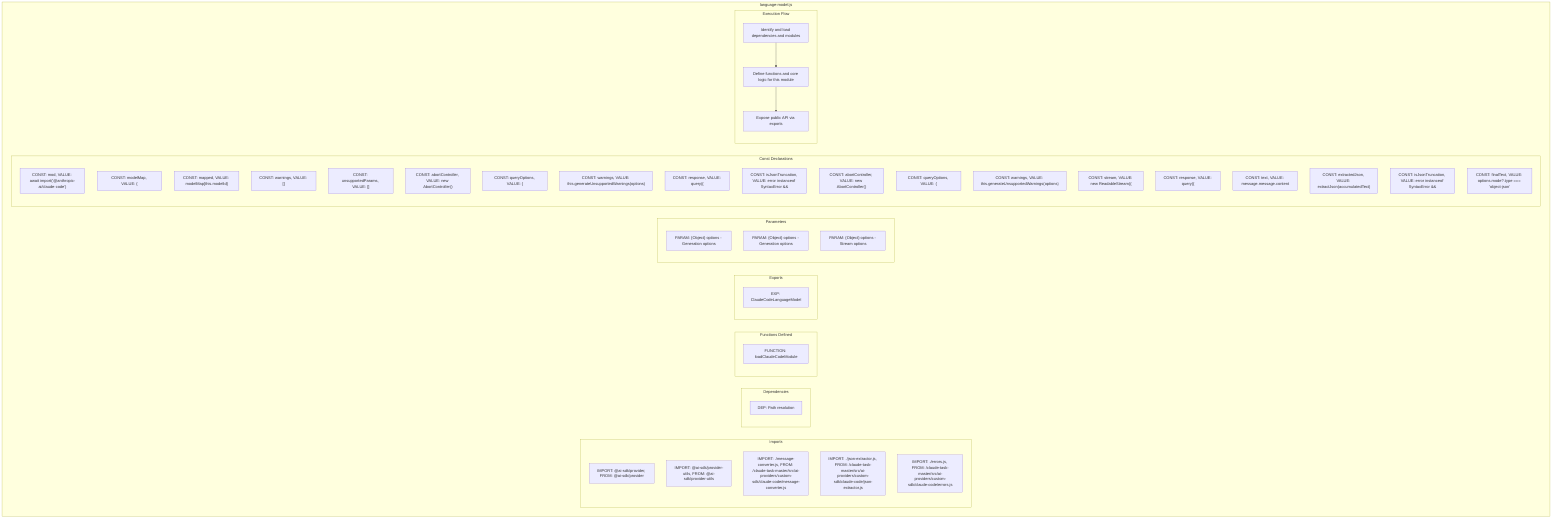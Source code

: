 flowchart TB
    subgraph Imports["Imports"]
        I1["IMPORT: @ai-sdk/provider, FROM: @ai-sdk/provider"]
        I2["IMPORT: @ai-sdk/provider-utils, FROM: @ai-sdk/provider-utils"]
        I3["IMPORT: ./message-converter.js, FROM: /claude-task-master/src/ai-providers/custom-sdk/claude-code/message-converter.js"]
        I4["IMPORT: ./json-extractor.js, FROM: /claude-task-master/src/ai-providers/custom-sdk/claude-code/json-extractor.js"]
        I5["IMPORT: ./errors.js, FROM: /claude-task-master/src/ai-providers/custom-sdk/claude-code/errors.js"]
    end
    subgraph Dependencies["Dependencies"]
        D1["DEP: Path resolution"]
    end
    subgraph FunctionsDefined["Functions Defined"]
        FU1["FUNCTION: loadClaudeCodeModule"]
    end
    subgraph Exports["Exports"]
        E1["EXP: ClaudeCodeLanguageModel"]
    end
    subgraph Parameters["Parameters"]
        P1["PARAM: {Object} options - Generation options"]
        P2["PARAM: {Object} options - Generation options"]
        P3["PARAM: {Object} options - Stream options"]
    end
    subgraph Constants["Const Declarations"]
        C1["CONST: mod, VALUE: await import('@anthropic-ai/claude-code')"]
        C2["CONST: modelMap, VALUE: {"]
        C3["CONST: mapped, VALUE: modelMap[this.modelId]"]
        C4["CONST: warnings, VALUE: []"]
        C5["CONST: unsupportedParams, VALUE: []"]
        C6["CONST: abortController, VALUE: new AbortController()"]
        C7["CONST: queryOptions, VALUE: {"]
        C8["CONST: warnings, VALUE: this.generateUnsupportedWarnings(options)"]
        C9["CONST: response, VALUE: query({"]
        C10["CONST: isJsonTruncation, VALUE: error instanceof SyntaxError &&"]
        C11["CONST: abortController, VALUE: new AbortController()"]
        C12["CONST: queryOptions, VALUE: {"]
        C13["CONST: warnings, VALUE: this.generateUnsupportedWarnings(options)"]
        C14["CONST: stream, VALUE: new ReadableStream({"]
        C15["CONST: response, VALUE: query({"]
        C16["CONST: text, VALUE: message.message.content"]
        C17["CONST: extractedJson, VALUE: extractJson(accumulatedText)"]
        C18["CONST: isJsonTruncation, VALUE: error instanceof SyntaxError &&"]
        C19["CONST: finalText, VALUE: options.mode?.type === 'object-json'"]
    end
    subgraph ExecutionFlow["Execution Flow"]
        FL1["Identify and load dependencies and modules"]
        FL2["Define functions and core logic for this module"]
        FL3["Expose public API via exports"]
    end
    subgraph FileName["language-model.js"]
        Imports
        Dependencies
        FunctionsDefined
        Exports
        Parameters
        Constants
        ExecutionFlow
    end
    FL1 --> FL2
    FL2 --> FL3